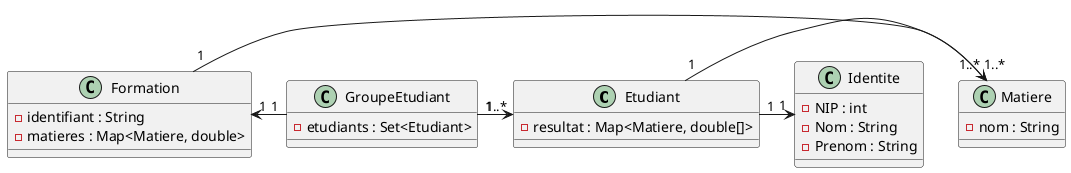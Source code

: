 @startuml
class Etudiant {
    - resultat : Map<Matiere, double[]>
}

class Matiere {
    - nom : String
}

class Identite {
    - NIP : int
    - Nom : String
    - Prenom : String
}

class Formation {
    - identifiant : String
    - matieres : Map<Matiere, double>
}

class GroupeEtudiant {
    - etudiants : Set<Etudiant>
}

Etudiant "1" -> "1" Identite
Etudiant "1" -> "1..*" Matiere
Formation "1" -> "1..*" Matiere
Formation "1" <- "1" GroupeEtudiant
GroupeEtudiant "1" -> "1..*" Etudiant


@enduml